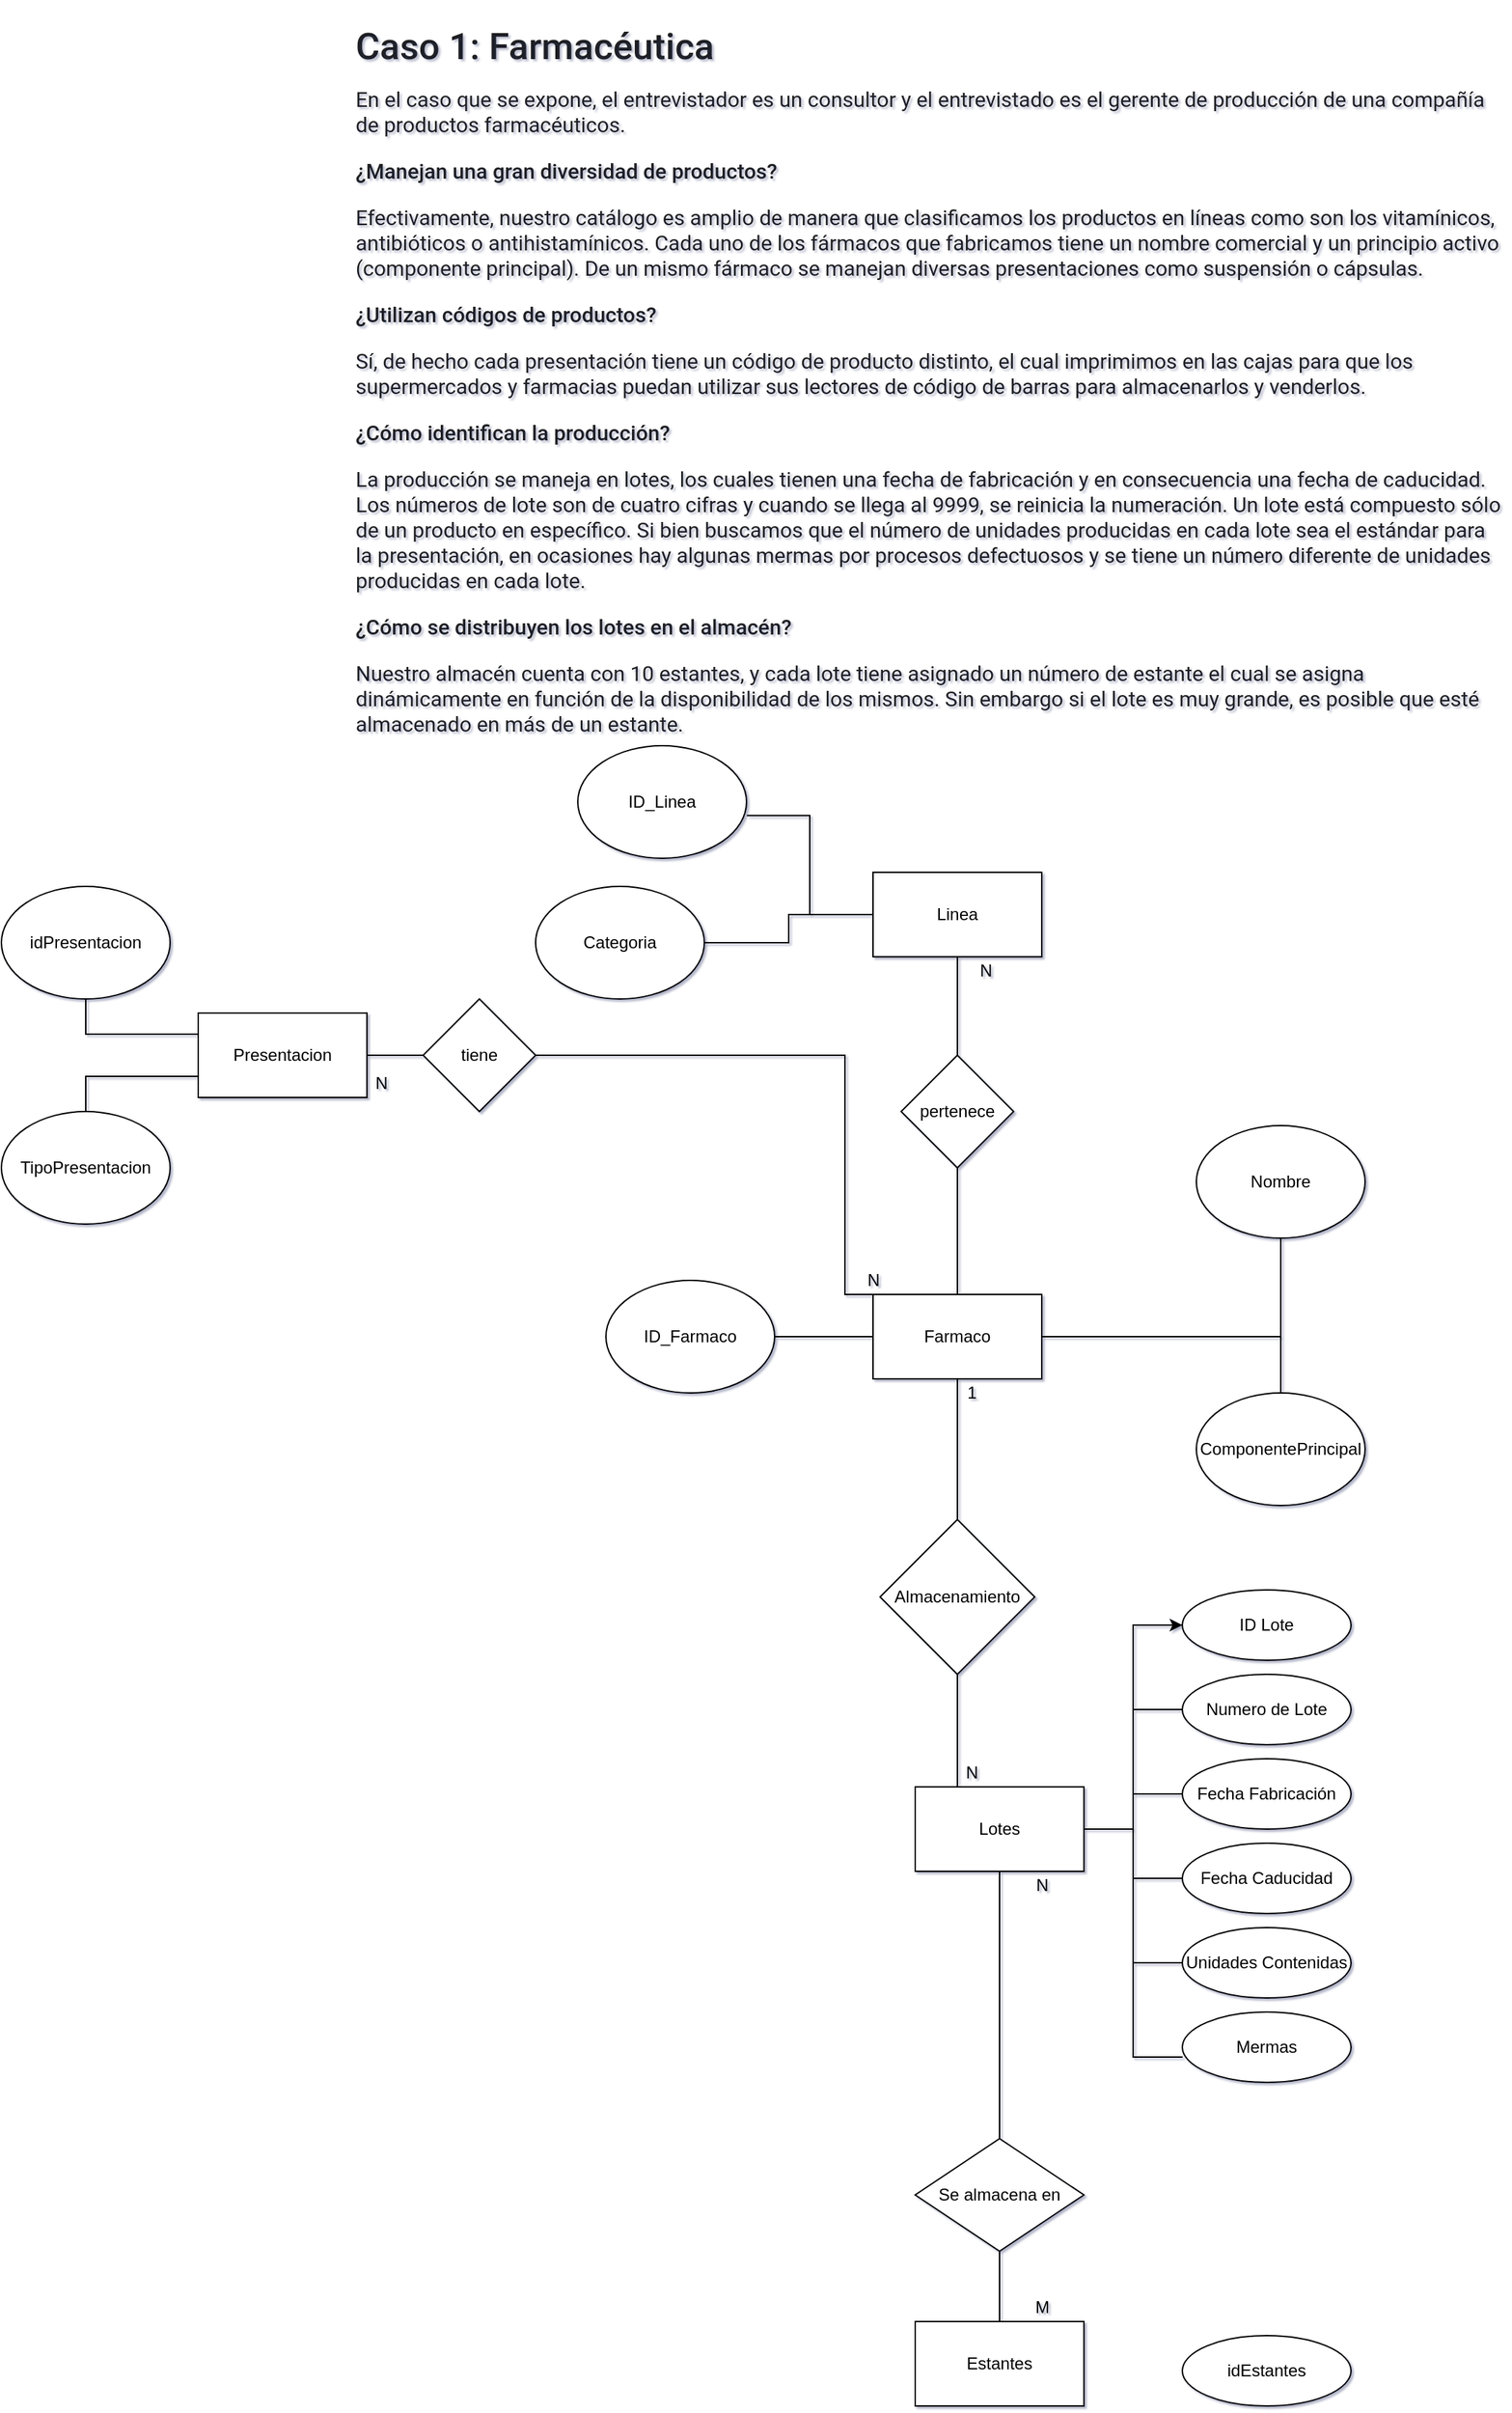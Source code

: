 <mxfile version="14.4.2" type="google"><diagram id="R2lEEEUBdFMjLlhIrx00" name="Page-1"><mxGraphModel dx="2272" dy="2962" grid="1" gridSize="10" guides="1" tooltips="1" connect="1" arrows="1" fold="1" page="1" pageScale="1" pageWidth="850" pageHeight="1100" math="0" shadow="1" extFonts="Permanent Marker^https://fonts.googleapis.com/css?family=Permanent+Marker"><root><mxCell id="0"/><mxCell id="1" parent="0"/><mxCell id="9q5aARKfAzxOAcRBO3fj-1" value="&lt;h5 style=&quot;box-sizing: inherit; font-weight: 400; line-height: 27.06px; font-size: 1.64rem; margin: 0.82rem 0px 0.656rem; color: rgba(0, 0, 0, 0.87); font-family: roboto, sans-serif; font-style: normal; letter-spacing: normal; text-align: left; text-indent: 0px; text-transform: none; word-spacing: 0px;&quot;&gt;&lt;strong style=&quot;box-sizing: inherit ; font-weight: 500&quot;&gt;Caso 1: Farmacéutica&lt;/strong&gt;&lt;/h5&gt;&lt;p style=&quot;box-sizing: inherit; color: rgba(0, 0, 0, 0.87); font-family: roboto, sans-serif; font-size: 15px; font-style: normal; font-weight: 400; letter-spacing: normal; text-align: left; text-indent: 0px; text-transform: none; word-spacing: 0px;&quot;&gt;En el caso que se expone, el entrevistador es un consultor y el entrevistado es el gerente de producción de una compañía de productos farmacéuticos.&lt;/p&gt;&lt;strong style=&quot;box-sizing: inherit; font-weight: 500; color: rgba(0, 0, 0, 0.87); font-family: roboto, sans-serif; font-size: 15px; font-style: normal; letter-spacing: normal; text-align: left; text-indent: 0px; text-transform: none; word-spacing: 0px;&quot;&gt;¿Manejan una gran diversidad de productos?&lt;/strong&gt;&lt;span style=&quot;color: rgba(0, 0, 0, 0.87); font-family: roboto, sans-serif; font-size: 15px; font-style: normal; font-weight: 400; letter-spacing: normal; text-align: left; text-indent: 0px; text-transform: none; word-spacing: 0px; background-color: rgb(255, 255, 255); display: inline; float: none;&quot;&gt;&lt;/span&gt;&lt;p style=&quot;box-sizing: inherit; color: rgba(0, 0, 0, 0.87); font-family: roboto, sans-serif; font-size: 15px; font-style: normal; font-weight: 400; letter-spacing: normal; text-align: left; text-indent: 0px; text-transform: none; word-spacing: 0px;&quot;&gt;Efectivamente, nuestro catálogo es amplio de manera que clasificamos los productos en líneas como son los vitamínicos, antibióticos o antihistamínicos. Cada uno de los fármacos que fabricamos tiene un nombre comercial y un principio activo (componente principal). De un mismo fármaco se manejan diversas presentaciones como suspensión o cápsulas.&lt;/p&gt;&lt;strong style=&quot;box-sizing: inherit; font-weight: 500; color: rgba(0, 0, 0, 0.87); font-family: roboto, sans-serif; font-size: 15px; font-style: normal; letter-spacing: normal; text-align: left; text-indent: 0px; text-transform: none; word-spacing: 0px;&quot;&gt;¿Utilizan códigos de productos?&lt;/strong&gt;&lt;span style=&quot;color: rgba(0, 0, 0, 0.87); font-family: roboto, sans-serif; font-size: 15px; font-style: normal; font-weight: 400; letter-spacing: normal; text-align: left; text-indent: 0px; text-transform: none; word-spacing: 0px; background-color: rgb(255, 255, 255); display: inline; float: none;&quot;&gt;&lt;/span&gt;&lt;p style=&quot;box-sizing: inherit; color: rgba(0, 0, 0, 0.87); font-family: roboto, sans-serif; font-size: 15px; font-style: normal; font-weight: 400; letter-spacing: normal; text-align: left; text-indent: 0px; text-transform: none; word-spacing: 0px;&quot;&gt;Sí, de hecho cada presentación tiene un código de producto distinto, el cual imprimimos en las cajas para que los supermercados y farmacias puedan utilizar sus lectores de código de barras para almacenarlos y venderlos.&lt;/p&gt;&lt;strong style=&quot;box-sizing: inherit; font-weight: 500; color: rgba(0, 0, 0, 0.87); font-family: roboto, sans-serif; font-size: 15px; font-style: normal; letter-spacing: normal; text-align: left; text-indent: 0px; text-transform: none; word-spacing: 0px;&quot;&gt;¿Cómo identifican la producción?&lt;/strong&gt;&lt;span style=&quot;color: rgba(0, 0, 0, 0.87); font-family: roboto, sans-serif; font-size: 15px; font-style: normal; font-weight: 400; letter-spacing: normal; text-align: left; text-indent: 0px; text-transform: none; word-spacing: 0px; background-color: rgb(255, 255, 255); display: inline; float: none;&quot;&gt;&lt;/span&gt;&lt;p style=&quot;box-sizing: inherit; color: rgba(0, 0, 0, 0.87); font-family: roboto, sans-serif; font-size: 15px; font-style: normal; font-weight: 400; letter-spacing: normal; text-align: left; text-indent: 0px; text-transform: none; word-spacing: 0px;&quot;&gt;La producción se maneja en lotes, los cuales tienen una fecha de fabricación y en consecuencia una fecha de caducidad. Los números de lote son de cuatro cifras y cuando se llega al 9999, se reinicia la numeración. Un lote está compuesto sólo de un producto en específico. Si bien buscamos que el número de unidades producidas en cada lote sea el estándar para la presentación, en ocasiones hay algunas mermas por procesos defectuosos y se tiene un número diferente de unidades producidas en cada lote.&lt;/p&gt;&lt;strong style=&quot;box-sizing: inherit; font-weight: 500; color: rgba(0, 0, 0, 0.87); font-family: roboto, sans-serif; font-size: 15px; font-style: normal; letter-spacing: normal; text-align: left; text-indent: 0px; text-transform: none; word-spacing: 0px;&quot;&gt;¿Cómo se distribuyen los lotes en el almacén?&lt;/strong&gt;&lt;span style=&quot;color: rgba(0, 0, 0, 0.87); font-family: roboto, sans-serif; font-size: 15px; font-style: normal; font-weight: 400; letter-spacing: normal; text-align: left; text-indent: 0px; text-transform: none; word-spacing: 0px; background-color: rgb(255, 255, 255); display: inline; float: none;&quot;&gt;&lt;/span&gt;&lt;p style=&quot;box-sizing: inherit; color: rgba(0, 0, 0, 0.87); font-family: roboto, sans-serif; font-size: 15px; font-style: normal; font-weight: 400; letter-spacing: normal; text-align: left; text-indent: 0px; text-transform: none; word-spacing: 0px;&quot;&gt;Nuestro almacén cuenta con 10 estantes, y cada lote tiene asignado un número de estante el cual se asigna dinámicamente en función de la disponibilidad de los mismos. Sin embargo si el lote es muy grande, es posible que esté almacenado en más de un estante.&lt;/p&gt;" style="text;whiteSpace=wrap;html=1;" parent="1" vertex="1"><mxGeometry x="20" y="-2170" width="820" height="530" as="geometry"/></mxCell><mxCell id="LJo_v-KZdGJzI56KE2N4-5" style="edgeStyle=orthogonalEdgeStyle;rounded=0;orthogonalLoop=1;jettySize=auto;html=1;entryX=1.002;entryY=0.62;entryDx=0;entryDy=0;entryPerimeter=0;endArrow=none;endFill=0;" parent="1" source="LJo_v-KZdGJzI56KE2N4-2" target="LJo_v-KZdGJzI56KE2N4-4" edge="1"><mxGeometry relative="1" as="geometry"/></mxCell><mxCell id="LJo_v-KZdGJzI56KE2N4-7" style="edgeStyle=orthogonalEdgeStyle;rounded=0;orthogonalLoop=1;jettySize=auto;html=1;endArrow=none;endFill=0;" parent="1" source="LJo_v-KZdGJzI56KE2N4-2" target="LJo_v-KZdGJzI56KE2N4-6" edge="1"><mxGeometry relative="1" as="geometry"/></mxCell><mxCell id="LJo_v-KZdGJzI56KE2N4-2" value="Linea" style="rounded=0;whiteSpace=wrap;html=1;" parent="1" vertex="1"><mxGeometry x="390" y="-1550" width="120" height="60" as="geometry"/></mxCell><mxCell id="LJo_v-KZdGJzI56KE2N4-4" value="ID_Linea" style="ellipse;whiteSpace=wrap;html=1;" parent="1" vertex="1"><mxGeometry x="180" y="-1640" width="120" height="80" as="geometry"/></mxCell><mxCell id="LJo_v-KZdGJzI56KE2N4-6" value="Categoria" style="ellipse;whiteSpace=wrap;html=1;" parent="1" vertex="1"><mxGeometry x="150" y="-1540" width="120" height="80" as="geometry"/></mxCell><mxCell id="LJo_v-KZdGJzI56KE2N4-8" value="" style="endArrow=none;html=1;entryX=0.5;entryY=1;entryDx=0;entryDy=0;" parent="1" target="LJo_v-KZdGJzI56KE2N4-2" edge="1"><mxGeometry width="50" height="50" relative="1" as="geometry"><mxPoint x="450" y="-1410" as="sourcePoint"/><mxPoint x="500" y="-1460" as="targetPoint"/></mxGeometry></mxCell><mxCell id="zEr39jPJnH7QravpuWDw-16" style="edgeStyle=orthogonalEdgeStyle;rounded=0;orthogonalLoop=1;jettySize=auto;html=1;entryX=0;entryY=0.5;entryDx=0;entryDy=0;" parent="1" source="zEr39jPJnH7QravpuWDw-3" target="zEr39jPJnH7QravpuWDw-6" edge="1"><mxGeometry relative="1" as="geometry"/></mxCell><mxCell id="LJo_v-KZdGJzI56KE2N4-29" style="edgeStyle=orthogonalEdgeStyle;rounded=0;orthogonalLoop=1;jettySize=auto;html=1;entryX=0;entryY=0.5;entryDx=0;entryDy=0;endArrow=none;endFill=0;" parent="1" source="zEr39jPJnH7QravpuWDw-3" target="zEr39jPJnH7QravpuWDw-6" edge="1"><mxGeometry relative="1" as="geometry"><Array as="points"><mxPoint x="575" y="-870"/><mxPoint x="575" y="-1015"/></Array></mxGeometry></mxCell><mxCell id="LJo_v-KZdGJzI56KE2N4-30" style="edgeStyle=orthogonalEdgeStyle;rounded=0;orthogonalLoop=1;jettySize=auto;html=1;entryX=0;entryY=0.5;entryDx=0;entryDy=0;endArrow=none;endFill=0;" parent="1" source="zEr39jPJnH7QravpuWDw-3" target="zEr39jPJnH7QravpuWDw-9" edge="1"><mxGeometry relative="1" as="geometry"/></mxCell><mxCell id="LJo_v-KZdGJzI56KE2N4-31" style="edgeStyle=orthogonalEdgeStyle;rounded=0;orthogonalLoop=1;jettySize=auto;html=1;entryX=0;entryY=0.5;entryDx=0;entryDy=0;endArrow=none;endFill=0;" parent="1" source="zEr39jPJnH7QravpuWDw-3" target="zEr39jPJnH7QravpuWDw-10" edge="1"><mxGeometry relative="1" as="geometry"/></mxCell><mxCell id="LJo_v-KZdGJzI56KE2N4-32" style="edgeStyle=orthogonalEdgeStyle;rounded=0;orthogonalLoop=1;jettySize=auto;html=1;entryX=0;entryY=0.5;entryDx=0;entryDy=0;endArrow=none;endFill=0;" parent="1" source="zEr39jPJnH7QravpuWDw-3" target="zEr39jPJnH7QravpuWDw-11" edge="1"><mxGeometry relative="1" as="geometry"/></mxCell><mxCell id="LJo_v-KZdGJzI56KE2N4-33" style="edgeStyle=orthogonalEdgeStyle;rounded=0;orthogonalLoop=1;jettySize=auto;html=1;entryX=0.002;entryY=0.64;entryDx=0;entryDy=0;entryPerimeter=0;endArrow=none;endFill=0;" parent="1" source="zEr39jPJnH7QravpuWDw-3" target="zEr39jPJnH7QravpuWDw-13" edge="1"><mxGeometry relative="1" as="geometry"/></mxCell><mxCell id="CDUxz-NYQOAg3_zWNxrH-2" style="edgeStyle=orthogonalEdgeStyle;rounded=0;orthogonalLoop=1;jettySize=auto;html=1;exitX=0.5;exitY=1;exitDx=0;exitDy=0;entryX=0.5;entryY=0.25;entryDx=0;entryDy=0;entryPerimeter=0;" parent="1" source="zEr39jPJnH7QravpuWDw-3" target="B8sb4B5E1R4g6ZnBhB0t-1" edge="1"><mxGeometry relative="1" as="geometry"/></mxCell><mxCell id="zEr39jPJnH7QravpuWDw-3" value="Lotes" style="rounded=0;whiteSpace=wrap;html=1;" parent="1" vertex="1"><mxGeometry x="420" y="-900" width="120" height="60" as="geometry"/></mxCell><mxCell id="LJo_v-KZdGJzI56KE2N4-9" value="N" style="text;html=1;align=center;verticalAlign=middle;resizable=0;points=[];autosize=1;" parent="1" vertex="1"><mxGeometry x="460" y="-1490" width="20" height="20" as="geometry"/></mxCell><mxCell id="LJo_v-KZdGJzI56KE2N4-13" value="" style="edgeStyle=orthogonalEdgeStyle;rounded=0;orthogonalLoop=1;jettySize=auto;html=1;endArrow=none;endFill=0;" parent="1" source="LJo_v-KZdGJzI56KE2N4-10" target="LJo_v-KZdGJzI56KE2N4-12" edge="1"><mxGeometry relative="1" as="geometry"/></mxCell><mxCell id="LJo_v-KZdGJzI56KE2N4-10" value="pertenece" style="rhombus;whiteSpace=wrap;html=1;" parent="1" vertex="1"><mxGeometry x="410" y="-1420" width="80" height="80" as="geometry"/></mxCell><mxCell id="LJo_v-KZdGJzI56KE2N4-15" style="edgeStyle=orthogonalEdgeStyle;rounded=0;orthogonalLoop=1;jettySize=auto;html=1;endArrow=none;endFill=0;" parent="1" source="LJo_v-KZdGJzI56KE2N4-12" target="LJo_v-KZdGJzI56KE2N4-14" edge="1"><mxGeometry relative="1" as="geometry"/></mxCell><mxCell id="LJo_v-KZdGJzI56KE2N4-16" style="edgeStyle=orthogonalEdgeStyle;rounded=0;orthogonalLoop=1;jettySize=auto;html=1;endArrow=none;endFill=0;entryX=1;entryY=0.5;entryDx=0;entryDy=0;" parent="1" source="LJo_v-KZdGJzI56KE2N4-12" target="LJo_v-KZdGJzI56KE2N4-17" edge="1"><mxGeometry relative="1" as="geometry"><mxPoint x="260" y="-1300" as="targetPoint"/></mxGeometry></mxCell><mxCell id="06rDoZ-OvEjBZFU09bWF-9" style="edgeStyle=orthogonalEdgeStyle;rounded=0;orthogonalLoop=1;jettySize=auto;html=1;exitX=0.25;exitY=0;exitDx=0;exitDy=0;entryX=1;entryY=0.5;entryDx=0;entryDy=0;endArrow=none;endFill=0;" parent="1" source="LJo_v-KZdGJzI56KE2N4-12" target="06rDoZ-OvEjBZFU09bWF-1" edge="1"><mxGeometry relative="1" as="geometry"><Array as="points"><mxPoint x="370" y="-1250"/><mxPoint x="370" y="-1420"/></Array></mxGeometry></mxCell><mxCell id="LJo_v-KZdGJzI56KE2N4-20" value="" style="edgeStyle=orthogonalEdgeStyle;rounded=0;orthogonalLoop=1;jettySize=auto;html=1;endArrow=none;endFill=0;" parent="1" source="LJo_v-KZdGJzI56KE2N4-12" target="LJo_v-KZdGJzI56KE2N4-19" edge="1"><mxGeometry relative="1" as="geometry"/></mxCell><mxCell id="LJo_v-KZdGJzI56KE2N4-22" value="" style="edgeStyle=orthogonalEdgeStyle;rounded=0;orthogonalLoop=1;jettySize=auto;html=1;endArrow=none;endFill=0;" parent="1" source="LJo_v-KZdGJzI56KE2N4-12" target="LJo_v-KZdGJzI56KE2N4-21" edge="1"><mxGeometry relative="1" as="geometry"/></mxCell><mxCell id="LJo_v-KZdGJzI56KE2N4-12" value="Farmaco" style="whiteSpace=wrap;html=1;" parent="1" vertex="1"><mxGeometry x="390" y="-1250" width="120" height="60" as="geometry"/></mxCell><mxCell id="zEr39jPJnH7QravpuWDw-6" value="ID Lote" style="ellipse;whiteSpace=wrap;html=1;" parent="1" vertex="1"><mxGeometry x="610" y="-1040" width="120" height="50" as="geometry"/></mxCell><mxCell id="zEr39jPJnH7QravpuWDw-7" value="Numero de Lote" style="ellipse;whiteSpace=wrap;html=1;" parent="1" vertex="1"><mxGeometry x="610" y="-980" width="120" height="50" as="geometry"/></mxCell><mxCell id="LJo_v-KZdGJzI56KE2N4-14" value="Nombre" style="ellipse;whiteSpace=wrap;html=1;" parent="1" vertex="1"><mxGeometry x="620" y="-1370" width="120" height="80" as="geometry"/></mxCell><mxCell id="zEr39jPJnH7QravpuWDw-9" value="Fecha Fabricación" style="ellipse;whiteSpace=wrap;html=1;" parent="1" vertex="1"><mxGeometry x="610" y="-920" width="120" height="50" as="geometry"/></mxCell><mxCell id="zEr39jPJnH7QravpuWDw-10" value="Fecha Caducidad" style="ellipse;whiteSpace=wrap;html=1;" parent="1" vertex="1"><mxGeometry x="610" y="-860" width="120" height="50" as="geometry"/></mxCell><mxCell id="LJo_v-KZdGJzI56KE2N4-17" value="ID_Farmaco" style="ellipse;whiteSpace=wrap;html=1;" parent="1" vertex="1"><mxGeometry x="200" y="-1260" width="120" height="80" as="geometry"/></mxCell><mxCell id="zEr39jPJnH7QravpuWDw-11" value="Unidades Contenidas" style="ellipse;whiteSpace=wrap;html=1;" parent="1" vertex="1"><mxGeometry x="610" y="-800" width="120" height="50" as="geometry"/></mxCell><mxCell id="06rDoZ-OvEjBZFU09bWF-8" style="edgeStyle=orthogonalEdgeStyle;rounded=0;orthogonalLoop=1;jettySize=auto;html=1;exitX=0;exitY=0.5;exitDx=0;exitDy=0;entryX=1;entryY=0.5;entryDx=0;entryDy=0;endArrow=none;endFill=0;" parent="1" source="06rDoZ-OvEjBZFU09bWF-1" target="06rDoZ-OvEjBZFU09bWF-3" edge="1"><mxGeometry relative="1" as="geometry"/></mxCell><mxCell id="06rDoZ-OvEjBZFU09bWF-1" value="tiene" style="rhombus;whiteSpace=wrap;html=1;" parent="1" vertex="1"><mxGeometry x="70" y="-1460" width="80" height="80" as="geometry"/></mxCell><mxCell id="06rDoZ-OvEjBZFU09bWF-6" style="edgeStyle=orthogonalEdgeStyle;rounded=0;orthogonalLoop=1;jettySize=auto;html=1;exitX=0;exitY=0.25;exitDx=0;exitDy=0;entryX=0.5;entryY=1;entryDx=0;entryDy=0;endArrow=none;endFill=0;" parent="1" source="06rDoZ-OvEjBZFU09bWF-3" target="06rDoZ-OvEjBZFU09bWF-4" edge="1"><mxGeometry relative="1" as="geometry"/></mxCell><mxCell id="06rDoZ-OvEjBZFU09bWF-7" style="edgeStyle=orthogonalEdgeStyle;rounded=0;orthogonalLoop=1;jettySize=auto;html=1;exitX=0;exitY=0.75;exitDx=0;exitDy=0;entryX=0.5;entryY=0;entryDx=0;entryDy=0;endArrow=none;endFill=0;" parent="1" source="06rDoZ-OvEjBZFU09bWF-3" target="06rDoZ-OvEjBZFU09bWF-5" edge="1"><mxGeometry relative="1" as="geometry"/></mxCell><mxCell id="06rDoZ-OvEjBZFU09bWF-3" value="Presentacion" style="rounded=0;whiteSpace=wrap;html=1;" parent="1" vertex="1"><mxGeometry x="-90" y="-1450" width="120" height="60" as="geometry"/></mxCell><mxCell id="06rDoZ-OvEjBZFU09bWF-4" value="idPresentacion" style="ellipse;whiteSpace=wrap;html=1;" parent="1" vertex="1"><mxGeometry x="-230" y="-1540" width="120" height="80" as="geometry"/></mxCell><mxCell id="06rDoZ-OvEjBZFU09bWF-5" value="TipoPresentacion" style="ellipse;whiteSpace=wrap;html=1;" parent="1" vertex="1"><mxGeometry x="-230" y="-1380" width="120" height="80" as="geometry"/></mxCell><mxCell id="LJo_v-KZdGJzI56KE2N4-19" value="ComponentePrincipal" style="ellipse;whiteSpace=wrap;html=1;" parent="1" vertex="1"><mxGeometry x="620" y="-1180" width="120" height="80" as="geometry"/></mxCell><mxCell id="LJo_v-KZdGJzI56KE2N4-24" style="edgeStyle=orthogonalEdgeStyle;rounded=0;orthogonalLoop=1;jettySize=auto;html=1;entryX=0.25;entryY=0;entryDx=0;entryDy=0;endArrow=none;endFill=0;" parent="1" source="LJo_v-KZdGJzI56KE2N4-21" target="zEr39jPJnH7QravpuWDw-3" edge="1"><mxGeometry relative="1" as="geometry"/></mxCell><mxCell id="LJo_v-KZdGJzI56KE2N4-21" value="Almacenamiento" style="rhombus;whiteSpace=wrap;html=1;" parent="1" vertex="1"><mxGeometry x="395" y="-1090" width="110" height="110" as="geometry"/></mxCell><mxCell id="B8sb4B5E1R4g6ZnBhB0t-5" style="edgeStyle=orthogonalEdgeStyle;rounded=0;orthogonalLoop=1;jettySize=auto;html=1;exitX=0.5;exitY=1;exitDx=0;exitDy=0;entryX=0.5;entryY=0;entryDx=0;entryDy=0;endArrow=none;endFill=0;" parent="1" source="B8sb4B5E1R4g6ZnBhB0t-1" target="B8sb4B5E1R4g6ZnBhB0t-2" edge="1"><mxGeometry relative="1" as="geometry"/></mxCell><mxCell id="B8sb4B5E1R4g6ZnBhB0t-1" value="Se almacena en" style="rhombus;whiteSpace=wrap;html=1;" parent="1" vertex="1"><mxGeometry x="420" y="-650" width="120" height="80" as="geometry"/></mxCell><mxCell id="B8sb4B5E1R4g6ZnBhB0t-2" value="Estantes" style="rounded=0;whiteSpace=wrap;html=1;" parent="1" vertex="1"><mxGeometry x="420" y="-520" width="120" height="60" as="geometry"/></mxCell><mxCell id="LJo_v-KZdGJzI56KE2N4-23" value="1" style="text;html=1;align=center;verticalAlign=middle;resizable=0;points=[];autosize=1;" parent="1" vertex="1"><mxGeometry x="450" y="-1190" width="20" height="20" as="geometry"/></mxCell><mxCell id="LJo_v-KZdGJzI56KE2N4-25" value="N" style="text;html=1;align=center;verticalAlign=middle;resizable=0;points=[];autosize=1;" parent="1" vertex="1"><mxGeometry x="450" y="-920" width="20" height="20" as="geometry"/></mxCell><mxCell id="B8sb4B5E1R4g6ZnBhB0t-3" value="idEstantes" style="ellipse;whiteSpace=wrap;html=1;" parent="1" vertex="1"><mxGeometry x="610" y="-510" width="120" height="50" as="geometry"/></mxCell><mxCell id="LJo_v-KZdGJzI56KE2N4-26" value="N" style="text;html=1;align=center;verticalAlign=middle;resizable=0;points=[];autosize=1;" parent="1" vertex="1"><mxGeometry x="380" y="-1270" width="20" height="20" as="geometry"/></mxCell><mxCell id="LJo_v-KZdGJzI56KE2N4-27" value="N" style="text;html=1;align=center;verticalAlign=middle;resizable=0;points=[];autosize=1;" parent="1" vertex="1"><mxGeometry x="30" y="-1410" width="20" height="20" as="geometry"/></mxCell><mxCell id="zEr39jPJnH7QravpuWDw-13" value="Mermas" style="ellipse;whiteSpace=wrap;html=1;" parent="1" vertex="1"><mxGeometry x="610" y="-740" width="120" height="50" as="geometry"/></mxCell><mxCell id="LJo_v-KZdGJzI56KE2N4-28" style="edgeStyle=orthogonalEdgeStyle;rounded=0;orthogonalLoop=1;jettySize=auto;html=1;entryX=0;entryY=0.5;entryDx=0;entryDy=0;endArrow=none;endFill=0;" parent="1" source="zEr39jPJnH7QravpuWDw-3" target="zEr39jPJnH7QravpuWDw-7" edge="1"><mxGeometry relative="1" as="geometry"/></mxCell><mxCell id="CDUxz-NYQOAg3_zWNxrH-3" value="M" style="text;html=1;align=center;verticalAlign=middle;resizable=0;points=[];autosize=1;" parent="1" vertex="1"><mxGeometry x="495" y="-540" width="30" height="20" as="geometry"/></mxCell><mxCell id="CDUxz-NYQOAg3_zWNxrH-4" value="N" style="text;html=1;align=center;verticalAlign=middle;resizable=0;points=[];autosize=1;" parent="1" vertex="1"><mxGeometry x="500" y="-840" width="20" height="20" as="geometry"/></mxCell></root></mxGraphModel></diagram></mxfile>